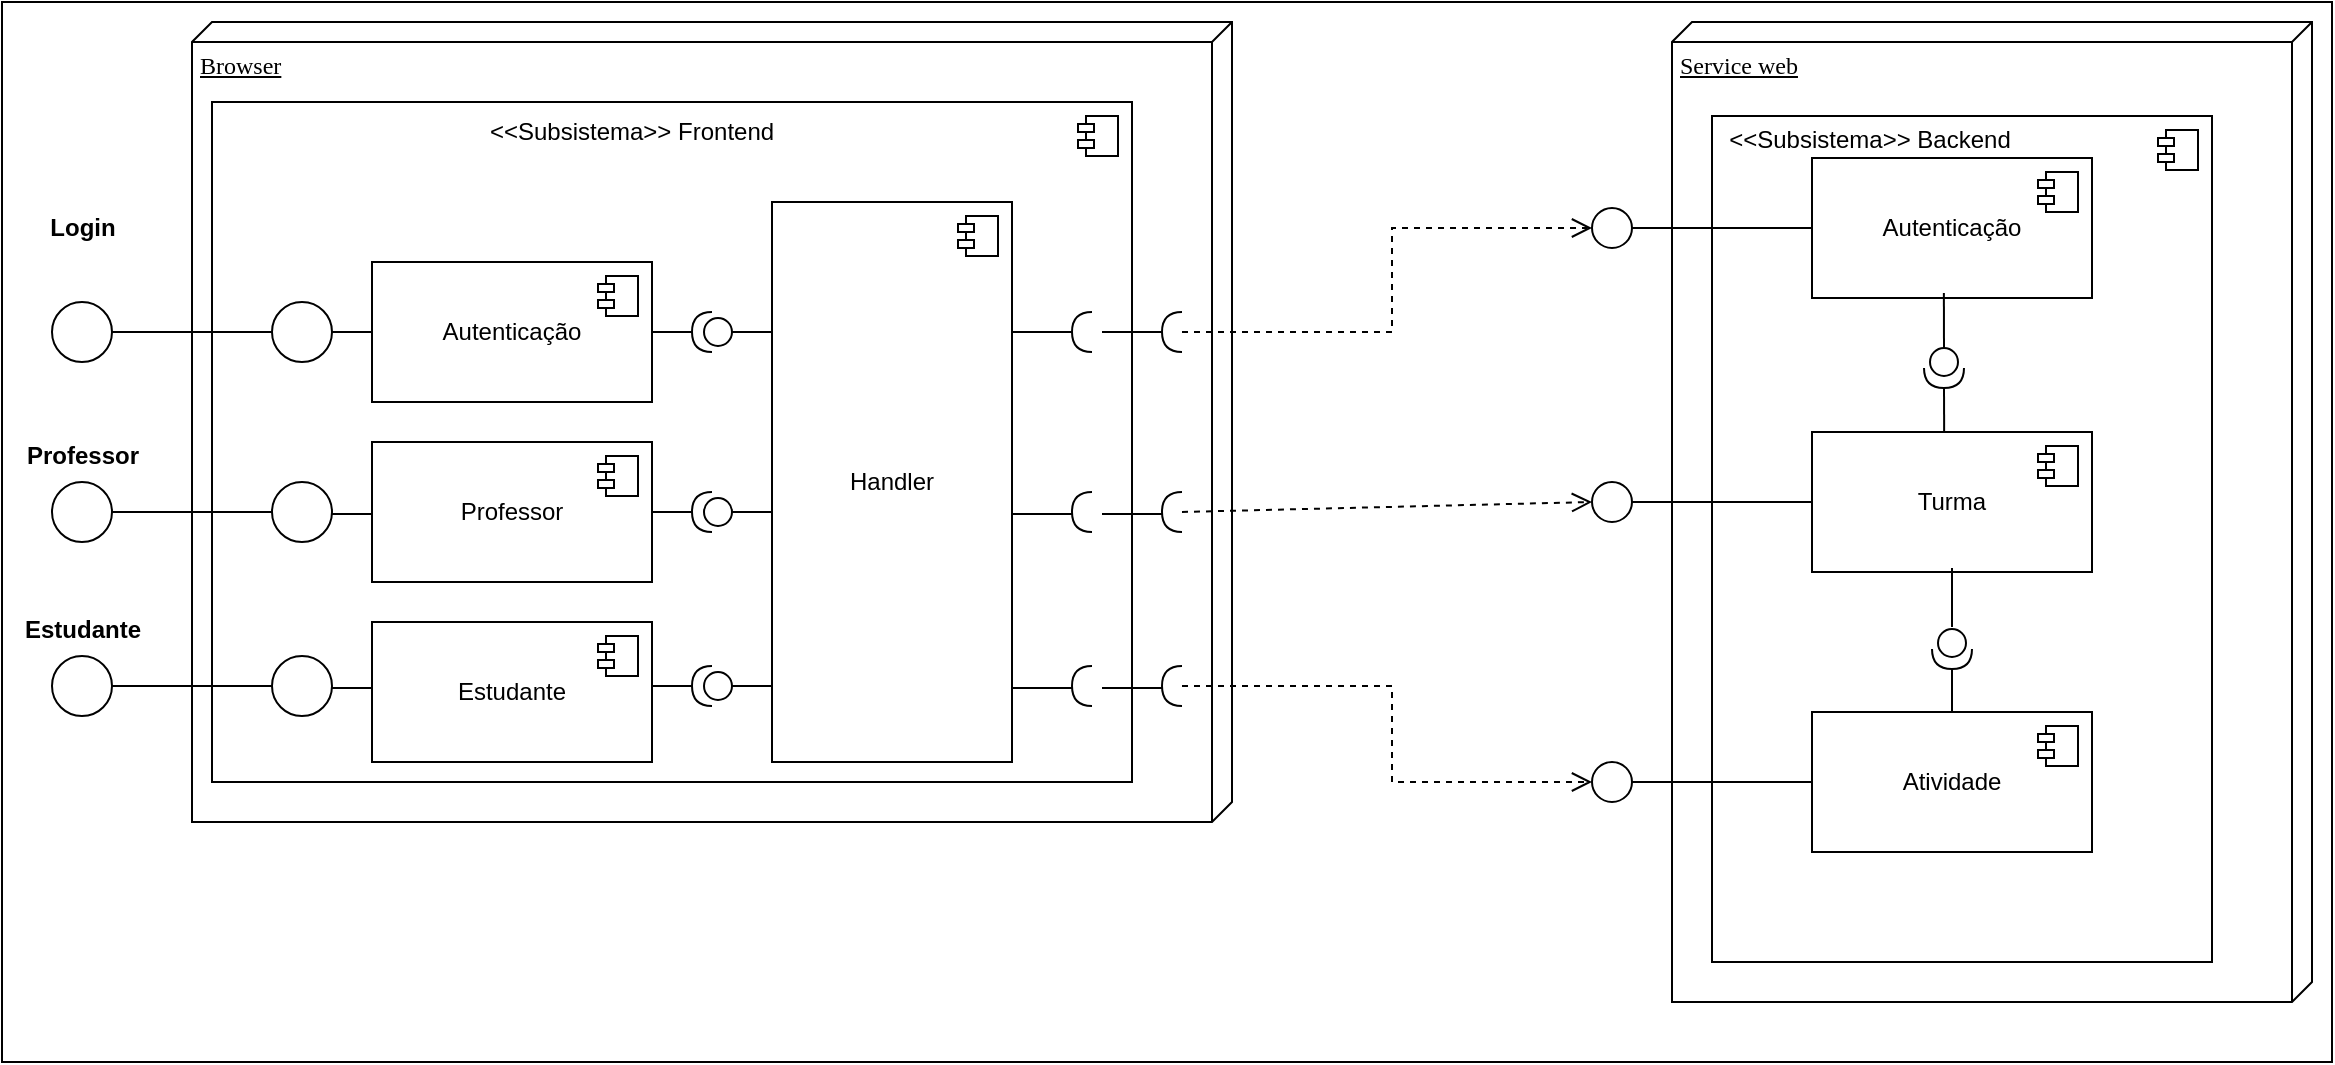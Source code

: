 <mxfile version="24.9.1">
  <diagram name="Page-1" id="5f0bae14-7c28-e335-631c-24af17079c00">
    <mxGraphModel dx="1496" dy="624" grid="1" gridSize="10" guides="1" tooltips="1" connect="1" arrows="1" fold="1" page="1" pageScale="1" pageWidth="1100" pageHeight="850" background="none" math="0" shadow="0">
      <root>
        <mxCell id="0" />
        <mxCell id="1" parent="0" />
        <mxCell id="LZAPV1Nh_HWRiKfTWjE1-19" value="" style="rounded=0;whiteSpace=wrap;html=1;" vertex="1" parent="1">
          <mxGeometry x="5" width="1165" height="530" as="geometry" />
        </mxCell>
        <mxCell id="39150e848f15840c-1" value="Browser" style="verticalAlign=top;align=left;spacingTop=8;spacingLeft=2;spacingRight=12;shape=cube;size=10;direction=south;fontStyle=4;html=1;rounded=0;shadow=0;comic=0;labelBackgroundColor=none;strokeWidth=1;fontFamily=Verdana;fontSize=12" parent="1" vertex="1">
          <mxGeometry x="100" y="10" width="520" height="400" as="geometry" />
        </mxCell>
        <mxCell id="fAp_T25v9pfhfiaOYPLT-23" value="" style="html=1;dropTarget=0;whiteSpace=wrap;" parent="1" vertex="1">
          <mxGeometry x="110" y="50" width="460" height="340" as="geometry" />
        </mxCell>
        <mxCell id="fAp_T25v9pfhfiaOYPLT-24" value="" style="shape=module;jettyWidth=8;jettyHeight=4;" parent="fAp_T25v9pfhfiaOYPLT-23" vertex="1">
          <mxGeometry x="1" width="20" height="20" relative="1" as="geometry">
            <mxPoint x="-27" y="7" as="offset" />
          </mxGeometry>
        </mxCell>
        <mxCell id="fAp_T25v9pfhfiaOYPLT-3" value="Autenticação" style="html=1;dropTarget=0;whiteSpace=wrap;" parent="1" vertex="1">
          <mxGeometry x="190" y="130" width="140" height="70" as="geometry" />
        </mxCell>
        <mxCell id="fAp_T25v9pfhfiaOYPLT-4" value="" style="shape=module;jettyWidth=8;jettyHeight=4;" parent="fAp_T25v9pfhfiaOYPLT-3" vertex="1">
          <mxGeometry x="1" width="20" height="20" relative="1" as="geometry">
            <mxPoint x="-27" y="7" as="offset" />
          </mxGeometry>
        </mxCell>
        <mxCell id="fAp_T25v9pfhfiaOYPLT-5" value="Professor" style="html=1;dropTarget=0;whiteSpace=wrap;" parent="1" vertex="1">
          <mxGeometry x="190" y="220" width="140" height="70" as="geometry" />
        </mxCell>
        <mxCell id="fAp_T25v9pfhfiaOYPLT-6" value="" style="shape=module;jettyWidth=8;jettyHeight=4;" parent="fAp_T25v9pfhfiaOYPLT-5" vertex="1">
          <mxGeometry x="1" width="20" height="20" relative="1" as="geometry">
            <mxPoint x="-27" y="7" as="offset" />
          </mxGeometry>
        </mxCell>
        <mxCell id="fAp_T25v9pfhfiaOYPLT-7" value="Estudante" style="html=1;dropTarget=0;whiteSpace=wrap;" parent="1" vertex="1">
          <mxGeometry x="190" y="310" width="140" height="70" as="geometry" />
        </mxCell>
        <mxCell id="fAp_T25v9pfhfiaOYPLT-8" value="" style="shape=module;jettyWidth=8;jettyHeight=4;" parent="fAp_T25v9pfhfiaOYPLT-7" vertex="1">
          <mxGeometry x="1" width="20" height="20" relative="1" as="geometry">
            <mxPoint x="-27" y="7" as="offset" />
          </mxGeometry>
        </mxCell>
        <mxCell id="fAp_T25v9pfhfiaOYPLT-9" value="" style="ellipse;whiteSpace=wrap;html=1;aspect=fixed;" parent="1" vertex="1">
          <mxGeometry x="140" y="150" width="30" height="30" as="geometry" />
        </mxCell>
        <mxCell id="fAp_T25v9pfhfiaOYPLT-10" value="" style="endArrow=none;html=1;rounded=0;entryX=0;entryY=0.5;entryDx=0;entryDy=0;" parent="1" target="fAp_T25v9pfhfiaOYPLT-9" edge="1">
          <mxGeometry width="50" height="50" relative="1" as="geometry">
            <mxPoint x="60" y="165" as="sourcePoint" />
            <mxPoint x="130" y="155" as="targetPoint" />
          </mxGeometry>
        </mxCell>
        <mxCell id="fAp_T25v9pfhfiaOYPLT-11" value="" style="ellipse;whiteSpace=wrap;html=1;aspect=fixed;" parent="1" vertex="1">
          <mxGeometry x="30" y="150" width="30" height="30" as="geometry" />
        </mxCell>
        <mxCell id="fAp_T25v9pfhfiaOYPLT-12" value="" style="ellipse;whiteSpace=wrap;html=1;aspect=fixed;" parent="1" vertex="1">
          <mxGeometry x="140" y="240" width="30" height="30" as="geometry" />
        </mxCell>
        <mxCell id="fAp_T25v9pfhfiaOYPLT-13" value="" style="endArrow=none;html=1;rounded=0;entryX=0;entryY=0.5;entryDx=0;entryDy=0;" parent="1" target="fAp_T25v9pfhfiaOYPLT-12" edge="1">
          <mxGeometry width="50" height="50" relative="1" as="geometry">
            <mxPoint x="60" y="255" as="sourcePoint" />
            <mxPoint x="130" y="245" as="targetPoint" />
          </mxGeometry>
        </mxCell>
        <mxCell id="fAp_T25v9pfhfiaOYPLT-14" value="" style="ellipse;whiteSpace=wrap;html=1;aspect=fixed;" parent="1" vertex="1">
          <mxGeometry x="30" y="240" width="30" height="30" as="geometry" />
        </mxCell>
        <mxCell id="fAp_T25v9pfhfiaOYPLT-15" value="" style="ellipse;whiteSpace=wrap;html=1;aspect=fixed;" parent="1" vertex="1">
          <mxGeometry x="140" y="327" width="30" height="30" as="geometry" />
        </mxCell>
        <mxCell id="fAp_T25v9pfhfiaOYPLT-16" value="" style="endArrow=none;html=1;rounded=0;entryX=0;entryY=0.5;entryDx=0;entryDy=0;" parent="1" target="fAp_T25v9pfhfiaOYPLT-15" edge="1">
          <mxGeometry width="50" height="50" relative="1" as="geometry">
            <mxPoint x="60" y="342" as="sourcePoint" />
            <mxPoint x="130" y="332" as="targetPoint" />
          </mxGeometry>
        </mxCell>
        <mxCell id="fAp_T25v9pfhfiaOYPLT-17" value="" style="ellipse;whiteSpace=wrap;html=1;aspect=fixed;" parent="1" vertex="1">
          <mxGeometry x="30" y="327" width="30" height="30" as="geometry" />
        </mxCell>
        <mxCell id="fAp_T25v9pfhfiaOYPLT-18" value="" style="endArrow=none;html=1;rounded=0;entryX=0;entryY=0.5;entryDx=0;entryDy=0;" parent="1" target="fAp_T25v9pfhfiaOYPLT-3" edge="1">
          <mxGeometry width="50" height="50" relative="1" as="geometry">
            <mxPoint x="170" y="165" as="sourcePoint" />
            <mxPoint x="150" y="175" as="targetPoint" />
          </mxGeometry>
        </mxCell>
        <mxCell id="fAp_T25v9pfhfiaOYPLT-19" value="" style="endArrow=none;html=1;rounded=0;entryX=0;entryY=0.5;entryDx=0;entryDy=0;" parent="1" edge="1">
          <mxGeometry width="50" height="50" relative="1" as="geometry">
            <mxPoint x="170" y="256" as="sourcePoint" />
            <mxPoint x="190" y="256" as="targetPoint" />
          </mxGeometry>
        </mxCell>
        <mxCell id="fAp_T25v9pfhfiaOYPLT-20" value="" style="endArrow=none;html=1;rounded=0;entryX=0;entryY=0.5;entryDx=0;entryDy=0;" parent="1" edge="1">
          <mxGeometry width="50" height="50" relative="1" as="geometry">
            <mxPoint x="170" y="343" as="sourcePoint" />
            <mxPoint x="190" y="343" as="targetPoint" />
          </mxGeometry>
        </mxCell>
        <mxCell id="fAp_T25v9pfhfiaOYPLT-21" value="Handler" style="html=1;dropTarget=0;whiteSpace=wrap;" parent="1" vertex="1">
          <mxGeometry x="390" y="100" width="120" height="280" as="geometry" />
        </mxCell>
        <mxCell id="fAp_T25v9pfhfiaOYPLT-22" value="" style="shape=module;jettyWidth=8;jettyHeight=4;" parent="fAp_T25v9pfhfiaOYPLT-21" vertex="1">
          <mxGeometry x="1" width="20" height="20" relative="1" as="geometry">
            <mxPoint x="-27" y="7" as="offset" />
          </mxGeometry>
        </mxCell>
        <mxCell id="fAp_T25v9pfhfiaOYPLT-25" value="&amp;lt;&amp;lt;Subsistema&amp;gt;&amp;gt; Frontend" style="text;html=1;align=center;verticalAlign=middle;whiteSpace=wrap;rounded=0;" parent="1" vertex="1">
          <mxGeometry x="230" y="50" width="180" height="30" as="geometry" />
        </mxCell>
        <mxCell id="fAp_T25v9pfhfiaOYPLT-28" value="" style="shape=requiredInterface;html=1;verticalLabelPosition=bottom;sketch=0;rotation=-180;" parent="1" vertex="1">
          <mxGeometry x="540" y="155" width="10" height="20" as="geometry" />
        </mxCell>
        <mxCell id="fAp_T25v9pfhfiaOYPLT-29" value="" style="shape=requiredInterface;html=1;verticalLabelPosition=bottom;sketch=0;rotation=-180;" parent="1" vertex="1">
          <mxGeometry x="540" y="245" width="10" height="20" as="geometry" />
        </mxCell>
        <mxCell id="fAp_T25v9pfhfiaOYPLT-30" value="" style="shape=requiredInterface;html=1;verticalLabelPosition=bottom;sketch=0;rotation=-180;" parent="1" vertex="1">
          <mxGeometry x="540" y="332" width="10" height="20" as="geometry" />
        </mxCell>
        <mxCell id="fAp_T25v9pfhfiaOYPLT-31" value="" style="line;strokeWidth=1;fillColor=none;align=left;verticalAlign=middle;spacingTop=-1;spacingLeft=3;spacingRight=3;rotatable=0;labelPosition=right;points=[];portConstraint=eastwest;strokeColor=inherit;" parent="1" vertex="1">
          <mxGeometry x="510" y="161" width="30" height="8" as="geometry" />
        </mxCell>
        <mxCell id="fAp_T25v9pfhfiaOYPLT-32" value="" style="line;strokeWidth=1;fillColor=none;align=left;verticalAlign=middle;spacingTop=-1;spacingLeft=3;spacingRight=3;rotatable=0;labelPosition=right;points=[];portConstraint=eastwest;strokeColor=inherit;" parent="1" vertex="1">
          <mxGeometry x="510" y="252" width="30" height="8" as="geometry" />
        </mxCell>
        <mxCell id="fAp_T25v9pfhfiaOYPLT-33" value="" style="line;strokeWidth=1;fillColor=none;align=left;verticalAlign=middle;spacingTop=-1;spacingLeft=3;spacingRight=3;rotatable=0;labelPosition=right;points=[];portConstraint=eastwest;strokeColor=inherit;" parent="1" vertex="1">
          <mxGeometry x="510" y="339" width="30" height="8" as="geometry" />
        </mxCell>
        <mxCell id="fAp_T25v9pfhfiaOYPLT-34" value="" style="shape=providedRequiredInterface;html=1;verticalLabelPosition=bottom;sketch=0;rotation=-180;" parent="1" vertex="1">
          <mxGeometry x="350" y="155" width="20" height="20" as="geometry" />
        </mxCell>
        <mxCell id="fAp_T25v9pfhfiaOYPLT-35" value="" style="shape=providedRequiredInterface;html=1;verticalLabelPosition=bottom;sketch=0;rotation=-180;" parent="1" vertex="1">
          <mxGeometry x="350" y="245" width="20" height="20" as="geometry" />
        </mxCell>
        <mxCell id="fAp_T25v9pfhfiaOYPLT-36" value="" style="shape=providedRequiredInterface;html=1;verticalLabelPosition=bottom;sketch=0;rotation=-180;" parent="1" vertex="1">
          <mxGeometry x="350" y="332" width="20" height="20" as="geometry" />
        </mxCell>
        <mxCell id="fAp_T25v9pfhfiaOYPLT-37" value="" style="line;strokeWidth=1;fillColor=none;align=left;verticalAlign=middle;spacingTop=-1;spacingLeft=3;spacingRight=3;rotatable=0;labelPosition=right;points=[];portConstraint=eastwest;strokeColor=inherit;" parent="1" vertex="1">
          <mxGeometry x="330" y="161" width="20" height="8" as="geometry" />
        </mxCell>
        <mxCell id="fAp_T25v9pfhfiaOYPLT-38" value="" style="line;strokeWidth=1;fillColor=none;align=left;verticalAlign=middle;spacingTop=-1;spacingLeft=3;spacingRight=3;rotatable=0;labelPosition=right;points=[];portConstraint=eastwest;strokeColor=inherit;" parent="1" vertex="1">
          <mxGeometry x="330" y="251" width="20" height="8" as="geometry" />
        </mxCell>
        <mxCell id="fAp_T25v9pfhfiaOYPLT-39" value="" style="line;strokeWidth=1;fillColor=none;align=left;verticalAlign=middle;spacingTop=-1;spacingLeft=3;spacingRight=3;rotatable=0;labelPosition=right;points=[];portConstraint=eastwest;strokeColor=inherit;" parent="1" vertex="1">
          <mxGeometry x="330" y="338" width="20" height="8" as="geometry" />
        </mxCell>
        <mxCell id="fAp_T25v9pfhfiaOYPLT-40" value="" style="line;strokeWidth=1;fillColor=none;align=left;verticalAlign=middle;spacingTop=-1;spacingLeft=3;spacingRight=3;rotatable=0;labelPosition=right;points=[];portConstraint=eastwest;strokeColor=inherit;" parent="1" vertex="1">
          <mxGeometry x="370" y="161" width="20" height="8" as="geometry" />
        </mxCell>
        <mxCell id="fAp_T25v9pfhfiaOYPLT-41" value="" style="line;strokeWidth=1;fillColor=none;align=left;verticalAlign=middle;spacingTop=-1;spacingLeft=3;spacingRight=3;rotatable=0;labelPosition=right;points=[];portConstraint=eastwest;strokeColor=inherit;" parent="1" vertex="1">
          <mxGeometry x="370" y="251" width="20" height="8" as="geometry" />
        </mxCell>
        <mxCell id="fAp_T25v9pfhfiaOYPLT-42" value="" style="line;strokeWidth=1;fillColor=none;align=left;verticalAlign=middle;spacingTop=-1;spacingLeft=3;spacingRight=3;rotatable=0;labelPosition=right;points=[];portConstraint=eastwest;strokeColor=inherit;" parent="1" vertex="1">
          <mxGeometry x="370" y="338" width="20" height="8" as="geometry" />
        </mxCell>
        <mxCell id="fAp_T25v9pfhfiaOYPLT-43" value="" style="shape=requiredInterface;html=1;verticalLabelPosition=bottom;sketch=0;rotation=-180;" parent="1" vertex="1">
          <mxGeometry x="585" y="155" width="10" height="20" as="geometry" />
        </mxCell>
        <mxCell id="fAp_T25v9pfhfiaOYPLT-44" value="" style="shape=requiredInterface;html=1;verticalLabelPosition=bottom;sketch=0;rotation=-180;" parent="1" vertex="1">
          <mxGeometry x="585" y="245" width="10" height="20" as="geometry" />
        </mxCell>
        <mxCell id="fAp_T25v9pfhfiaOYPLT-45" value="" style="shape=requiredInterface;html=1;verticalLabelPosition=bottom;sketch=0;rotation=-180;" parent="1" vertex="1">
          <mxGeometry x="585" y="332" width="10" height="20" as="geometry" />
        </mxCell>
        <mxCell id="fAp_T25v9pfhfiaOYPLT-46" value="" style="line;strokeWidth=1;fillColor=none;align=left;verticalAlign=middle;spacingTop=-1;spacingLeft=3;spacingRight=3;rotatable=0;labelPosition=right;points=[];portConstraint=eastwest;strokeColor=inherit;" parent="1" vertex="1">
          <mxGeometry x="555" y="161" width="30" height="8" as="geometry" />
        </mxCell>
        <mxCell id="fAp_T25v9pfhfiaOYPLT-47" value="" style="line;strokeWidth=1;fillColor=none;align=left;verticalAlign=middle;spacingTop=-1;spacingLeft=3;spacingRight=3;rotatable=0;labelPosition=right;points=[];portConstraint=eastwest;strokeColor=inherit;" parent="1" vertex="1">
          <mxGeometry x="555" y="252" width="30" height="8" as="geometry" />
        </mxCell>
        <mxCell id="fAp_T25v9pfhfiaOYPLT-48" value="" style="line;strokeWidth=1;fillColor=none;align=left;verticalAlign=middle;spacingTop=-1;spacingLeft=3;spacingRight=3;rotatable=0;labelPosition=right;points=[];portConstraint=eastwest;strokeColor=inherit;" parent="1" vertex="1">
          <mxGeometry x="555" y="339" width="30" height="8" as="geometry" />
        </mxCell>
        <mxCell id="fAp_T25v9pfhfiaOYPLT-49" value="Login" style="text;align=center;fontStyle=1;verticalAlign=middle;spacingLeft=3;spacingRight=3;strokeColor=none;rotatable=0;points=[[0,0.5],[1,0.5]];portConstraint=eastwest;html=1;" parent="1" vertex="1">
          <mxGeometry x="5" y="100" width="80" height="26" as="geometry" />
        </mxCell>
        <mxCell id="fAp_T25v9pfhfiaOYPLT-50" value="Professor" style="text;align=center;fontStyle=1;verticalAlign=middle;spacingLeft=3;spacingRight=3;strokeColor=none;rotatable=0;points=[[0,0.5],[1,0.5]];portConstraint=eastwest;html=1;" parent="1" vertex="1">
          <mxGeometry x="5" y="214" width="80" height="26" as="geometry" />
        </mxCell>
        <mxCell id="fAp_T25v9pfhfiaOYPLT-51" value="Estudante&lt;span style=&quot;color: rgba(0, 0, 0, 0); font-family: monospace; font-size: 0px; font-weight: 400; text-align: start;&quot;&gt;%3CmxGraphModel%3E%3Croot%3E%3CmxCell%20id%3D%220%22%2F%3E%3CmxCell%20id%3D%221%22%20parent%3D%220%22%2F%3E%3CmxCell%20id%3D%222%22%20value%3D%22Login%22%20style%3D%22text%3Balign%3Dcenter%3BfontStyle%3D1%3BverticalAlign%3Dmiddle%3BspacingLeft%3D3%3BspacingRight%3D3%3BstrokeColor%3Dnone%3Brotatable%3D0%3Bpoints%3D%5B%5B0%2C0.5%5D%2C%5B1%2C0.5%5D%5D%3BportConstraint%3Deastwest%3Bhtml%3D1%3B%22%20vertex%3D%221%22%20parent%3D%221%22%3E%3CmxGeometry%20x%3D%225%22%20y%3D%22100%22%20width%3D%2280%22%20height%3D%2226%22%20as%3D%22geometry%22%2F%3E%3C%2FmxCell%3E%3C%2Froot%3E%3C%2FmxGraphModel%3E&lt;/span&gt;" style="text;align=center;fontStyle=1;verticalAlign=middle;spacingLeft=3;spacingRight=3;strokeColor=none;rotatable=0;points=[[0,0.5],[1,0.5]];portConstraint=eastwest;html=1;" parent="1" vertex="1">
          <mxGeometry x="5" y="301" width="80" height="26" as="geometry" />
        </mxCell>
        <mxCell id="fAp_T25v9pfhfiaOYPLT-52" value="Service web" style="verticalAlign=top;align=left;spacingTop=8;spacingLeft=2;spacingRight=12;shape=cube;size=10;direction=south;fontStyle=4;html=1;rounded=0;shadow=0;comic=0;labelBackgroundColor=none;strokeWidth=1;fontFamily=Verdana;fontSize=12" parent="1" vertex="1">
          <mxGeometry x="840" y="10" width="320" height="490" as="geometry" />
        </mxCell>
        <mxCell id="fAp_T25v9pfhfiaOYPLT-53" value="" style="html=1;dropTarget=0;whiteSpace=wrap;" parent="1" vertex="1">
          <mxGeometry x="860" y="57" width="250" height="423" as="geometry" />
        </mxCell>
        <mxCell id="fAp_T25v9pfhfiaOYPLT-54" value="" style="shape=module;jettyWidth=8;jettyHeight=4;" parent="fAp_T25v9pfhfiaOYPLT-53" vertex="1">
          <mxGeometry x="1" width="20" height="20" relative="1" as="geometry">
            <mxPoint x="-27" y="7" as="offset" />
          </mxGeometry>
        </mxCell>
        <mxCell id="fAp_T25v9pfhfiaOYPLT-56" value="Autenticação" style="html=1;dropTarget=0;whiteSpace=wrap;" parent="1" vertex="1">
          <mxGeometry x="910" y="78" width="140" height="70" as="geometry" />
        </mxCell>
        <mxCell id="fAp_T25v9pfhfiaOYPLT-57" value="" style="shape=module;jettyWidth=8;jettyHeight=4;" parent="fAp_T25v9pfhfiaOYPLT-56" vertex="1">
          <mxGeometry x="1" width="20" height="20" relative="1" as="geometry">
            <mxPoint x="-27" y="7" as="offset" />
          </mxGeometry>
        </mxCell>
        <mxCell id="fAp_T25v9pfhfiaOYPLT-58" value="Turma" style="html=1;dropTarget=0;whiteSpace=wrap;" parent="1" vertex="1">
          <mxGeometry x="910" y="215" width="140" height="70" as="geometry" />
        </mxCell>
        <mxCell id="fAp_T25v9pfhfiaOYPLT-59" value="" style="shape=module;jettyWidth=8;jettyHeight=4;" parent="fAp_T25v9pfhfiaOYPLT-58" vertex="1">
          <mxGeometry x="1" width="20" height="20" relative="1" as="geometry">
            <mxPoint x="-27" y="7" as="offset" />
          </mxGeometry>
        </mxCell>
        <mxCell id="fAp_T25v9pfhfiaOYPLT-65" value="" style="shape=providedRequiredInterface;html=1;verticalLabelPosition=bottom;sketch=0;rotation=90;" parent="1" vertex="1">
          <mxGeometry x="966" y="173" width="20" height="20" as="geometry" />
        </mxCell>
        <mxCell id="LZAPV1Nh_HWRiKfTWjE1-1" value="Atividade" style="html=1;dropTarget=0;whiteSpace=wrap;" vertex="1" parent="1">
          <mxGeometry x="910" y="355" width="140" height="70" as="geometry" />
        </mxCell>
        <mxCell id="LZAPV1Nh_HWRiKfTWjE1-2" value="" style="shape=module;jettyWidth=8;jettyHeight=4;" vertex="1" parent="LZAPV1Nh_HWRiKfTWjE1-1">
          <mxGeometry x="1" width="20" height="20" relative="1" as="geometry">
            <mxPoint x="-27" y="7" as="offset" />
          </mxGeometry>
        </mxCell>
        <mxCell id="LZAPV1Nh_HWRiKfTWjE1-3" value="" style="endArrow=none;html=1;rounded=0;entryX=1;entryY=0.5;entryDx=0;entryDy=0;entryPerimeter=0;exitX=0.472;exitY=-0.003;exitDx=0;exitDy=0;exitPerimeter=0;" edge="1" parent="1" source="fAp_T25v9pfhfiaOYPLT-58" target="fAp_T25v9pfhfiaOYPLT-65">
          <mxGeometry width="50" height="50" relative="1" as="geometry">
            <mxPoint x="950" y="300" as="sourcePoint" />
            <mxPoint x="1000" y="250" as="targetPoint" />
          </mxGeometry>
        </mxCell>
        <mxCell id="LZAPV1Nh_HWRiKfTWjE1-4" value="" style="endArrow=none;html=1;rounded=0;entryX=0.471;entryY=0.964;entryDx=0;entryDy=0;entryPerimeter=0;exitX=0;exitY=0.5;exitDx=0;exitDy=0;exitPerimeter=0;" edge="1" parent="1" source="fAp_T25v9pfhfiaOYPLT-65" target="fAp_T25v9pfhfiaOYPLT-56">
          <mxGeometry width="50" height="50" relative="1" as="geometry">
            <mxPoint x="960" y="290" as="sourcePoint" />
            <mxPoint x="1010" y="240" as="targetPoint" />
          </mxGeometry>
        </mxCell>
        <mxCell id="LZAPV1Nh_HWRiKfTWjE1-5" value="" style="shape=providedRequiredInterface;html=1;verticalLabelPosition=bottom;sketch=0;rotation=90;" vertex="1" parent="1">
          <mxGeometry x="970" y="313.5" width="20" height="20" as="geometry" />
        </mxCell>
        <mxCell id="LZAPV1Nh_HWRiKfTWjE1-7" value="" style="endArrow=none;html=1;rounded=0;entryX=0.5;entryY=1;entryDx=0;entryDy=0;exitX=0;exitY=0.5;exitDx=0;exitDy=0;exitPerimeter=0;" edge="1" parent="1">
          <mxGeometry width="50" height="50" relative="1" as="geometry">
            <mxPoint x="980" y="312.5" as="sourcePoint" />
            <mxPoint x="980" y="283" as="targetPoint" />
          </mxGeometry>
        </mxCell>
        <mxCell id="LZAPV1Nh_HWRiKfTWjE1-8" value="" style="endArrow=none;html=1;rounded=0;exitX=0.5;exitY=0;exitDx=0;exitDy=0;entryX=1;entryY=0.5;entryDx=0;entryDy=0;entryPerimeter=0;" edge="1" parent="1" source="LZAPV1Nh_HWRiKfTWjE1-1" target="LZAPV1Nh_HWRiKfTWjE1-5">
          <mxGeometry width="50" height="50" relative="1" as="geometry">
            <mxPoint x="960" y="340" as="sourcePoint" />
            <mxPoint x="1010" y="290" as="targetPoint" />
          </mxGeometry>
        </mxCell>
        <mxCell id="LZAPV1Nh_HWRiKfTWjE1-9" value="&amp;lt;&amp;lt;Subsistema&amp;gt;&amp;gt; Backend" style="text;html=1;align=center;verticalAlign=middle;whiteSpace=wrap;rounded=0;" vertex="1" parent="1">
          <mxGeometry x="849" y="54" width="180" height="30" as="geometry" />
        </mxCell>
        <mxCell id="LZAPV1Nh_HWRiKfTWjE1-10" value="" style="ellipse;whiteSpace=wrap;html=1;aspect=fixed;" vertex="1" parent="1">
          <mxGeometry x="800" y="380" width="20" height="20" as="geometry" />
        </mxCell>
        <mxCell id="LZAPV1Nh_HWRiKfTWjE1-11" value="" style="endArrow=none;html=1;rounded=0;entryX=0;entryY=0.5;entryDx=0;entryDy=0;exitX=1;exitY=0.5;exitDx=0;exitDy=0;" edge="1" parent="1" source="LZAPV1Nh_HWRiKfTWjE1-10" target="LZAPV1Nh_HWRiKfTWjE1-1">
          <mxGeometry width="50" height="50" relative="1" as="geometry">
            <mxPoint x="750" y="380" as="sourcePoint" />
            <mxPoint x="800" y="330" as="targetPoint" />
          </mxGeometry>
        </mxCell>
        <mxCell id="LZAPV1Nh_HWRiKfTWjE1-12" value="" style="ellipse;whiteSpace=wrap;html=1;aspect=fixed;" vertex="1" parent="1">
          <mxGeometry x="800" y="240" width="20" height="20" as="geometry" />
        </mxCell>
        <mxCell id="LZAPV1Nh_HWRiKfTWjE1-13" value="" style="endArrow=none;html=1;rounded=0;entryX=0;entryY=0.5;entryDx=0;entryDy=0;exitX=1;exitY=0.5;exitDx=0;exitDy=0;" edge="1" parent="1" source="LZAPV1Nh_HWRiKfTWjE1-12">
          <mxGeometry width="50" height="50" relative="1" as="geometry">
            <mxPoint x="750" y="240" as="sourcePoint" />
            <mxPoint x="910" y="250" as="targetPoint" />
          </mxGeometry>
        </mxCell>
        <mxCell id="LZAPV1Nh_HWRiKfTWjE1-14" value="" style="ellipse;whiteSpace=wrap;html=1;aspect=fixed;" vertex="1" parent="1">
          <mxGeometry x="800" y="103" width="20" height="20" as="geometry" />
        </mxCell>
        <mxCell id="LZAPV1Nh_HWRiKfTWjE1-15" value="" style="endArrow=none;html=1;rounded=0;entryX=0;entryY=0.5;entryDx=0;entryDy=0;exitX=1;exitY=0.5;exitDx=0;exitDy=0;" edge="1" parent="1" source="LZAPV1Nh_HWRiKfTWjE1-14">
          <mxGeometry width="50" height="50" relative="1" as="geometry">
            <mxPoint x="750" y="103" as="sourcePoint" />
            <mxPoint x="910" y="113" as="targetPoint" />
          </mxGeometry>
        </mxCell>
        <mxCell id="LZAPV1Nh_HWRiKfTWjE1-16" value="" style="html=1;verticalAlign=bottom;endArrow=open;dashed=1;endSize=8;curved=0;rounded=0;exitX=0;exitY=0.5;exitDx=0;exitDy=0;exitPerimeter=0;entryX=0;entryY=0.5;entryDx=0;entryDy=0;" edge="1" parent="1" source="fAp_T25v9pfhfiaOYPLT-44" target="LZAPV1Nh_HWRiKfTWjE1-12">
          <mxGeometry relative="1" as="geometry">
            <mxPoint x="820" y="260" as="sourcePoint" />
            <mxPoint x="740" y="260" as="targetPoint" />
          </mxGeometry>
        </mxCell>
        <mxCell id="LZAPV1Nh_HWRiKfTWjE1-17" value="" style="html=1;verticalAlign=bottom;endArrow=open;dashed=1;endSize=8;curved=0;rounded=0;exitX=0;exitY=0.5;exitDx=0;exitDy=0;exitPerimeter=0;entryX=0;entryY=0.5;entryDx=0;entryDy=0;" edge="1" parent="1" source="fAp_T25v9pfhfiaOYPLT-43" target="LZAPV1Nh_HWRiKfTWjE1-14">
          <mxGeometry relative="1" as="geometry">
            <mxPoint x="605" y="265" as="sourcePoint" />
            <mxPoint x="810" y="260" as="targetPoint" />
            <Array as="points">
              <mxPoint x="700" y="165" />
              <mxPoint x="700" y="113" />
            </Array>
          </mxGeometry>
        </mxCell>
        <mxCell id="LZAPV1Nh_HWRiKfTWjE1-18" value="" style="html=1;verticalAlign=bottom;endArrow=open;dashed=1;endSize=8;curved=0;rounded=0;exitX=0;exitY=0.5;exitDx=0;exitDy=0;exitPerimeter=0;entryX=0;entryY=0.5;entryDx=0;entryDy=0;" edge="1" parent="1" source="fAp_T25v9pfhfiaOYPLT-45" target="LZAPV1Nh_HWRiKfTWjE1-10">
          <mxGeometry relative="1" as="geometry">
            <mxPoint x="605" y="265" as="sourcePoint" />
            <mxPoint x="810" y="260" as="targetPoint" />
            <Array as="points">
              <mxPoint x="700" y="342" />
              <mxPoint x="700" y="390" />
            </Array>
          </mxGeometry>
        </mxCell>
      </root>
    </mxGraphModel>
  </diagram>
</mxfile>

